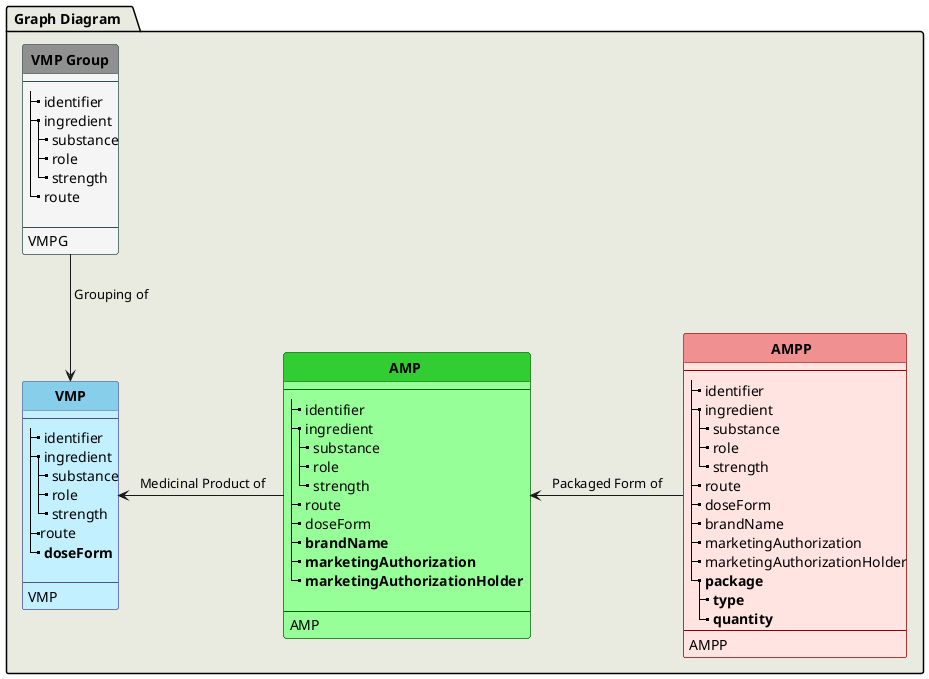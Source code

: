 @startuml
hide stereotype
hide circle
skinparam linetype polyline
skinparam shadowing false


'!pragma graphviz_dot smetana



skinparam class<<S>> {
 BorderColor DarkSlateGray
 BackgroundColor WhiteSmoke
 HeaderBackgroundColor #909090
}

skinparam class<<VMPP>> {
 BorderColor #997700
 BackgroundColor BUSINESS
 HeaderBackgroundColor #ffcc33
}

skinparam class<<PhP>> {
 BorderColor #505090
 BackgroundColor APPLICATION
 HeaderBackgroundColor SkyBlue
}

skinparam class<<Oth>> {
 BorderColor #99770055
 BackgroundColor #FFFFE055
 HeaderBackgroundColor #ffDD7344
 HeaderFontColor 	#ffcc3355
}

skinparam class<<MP>> {
 BorderColor DarkGreen
 BackgroundColor PHYSICAL
 HeaderBackgroundColor LimeGreen
}


skinparam class<<PMP>> {
 BorderColor DarkRed
 BackgroundColor MistyRose
 HeaderBackgroundColor #f09090
}

skinparam class<<VMPG>> {
 BorderColor DarkSlateGrey
 BackgroundColor #DEE
 HeaderBackgroundColor #A0B0B0
}



  package " Graph Diagram   " as MR #E9EAE0 {
    class "**VMP Group**" as VMPG<<S>> {
      --
      |_ identifier
      |_ ingredient
        |_ substance
        |_ role
        |_ strength
      |_ route

      --
        VMPG
    }

    class " **VMP** " as PhP<<PhP>> {
      --
      |_ identifier
      |_ ingredient
        |_ substance
        |_ role
        |_ strength
      |_route 
      |_ **doseForm **

      --
      VMP
    }

    class " **AMP ** " as MP<<MP>>{
      --
      |_ identifier
      |_ ingredient
        |_ substance
        |_ role
        |_ strength
      |_ route
      |_ doseForm
      |_ **brandName **
      |_ **marketingAuthorization**
      |_ **marketingAuthorizationHolder  **

      --
      AMP
    }

    class " **AMPP **  " as PMP<<PMP>>{
      --
      |_ identifier
      |_ ingredient
        |_ substance
        |_ role
        |_ strength
      |_ route
      |_ doseForm
      |_ brandName
      |_ marketingAuthorization
      |_ marketingAuthorizationHolder
      |_ **package**
        |_ **type**
        |_ **quantity**
      --
     AMPP
    }


  PhP <-u- VMPG: " Grouping of"
  
  PhP <-r- MP: " Medicinal Product of"
  
  PMP -l-> MP: " Packaged Form of "
  

}
@enduml